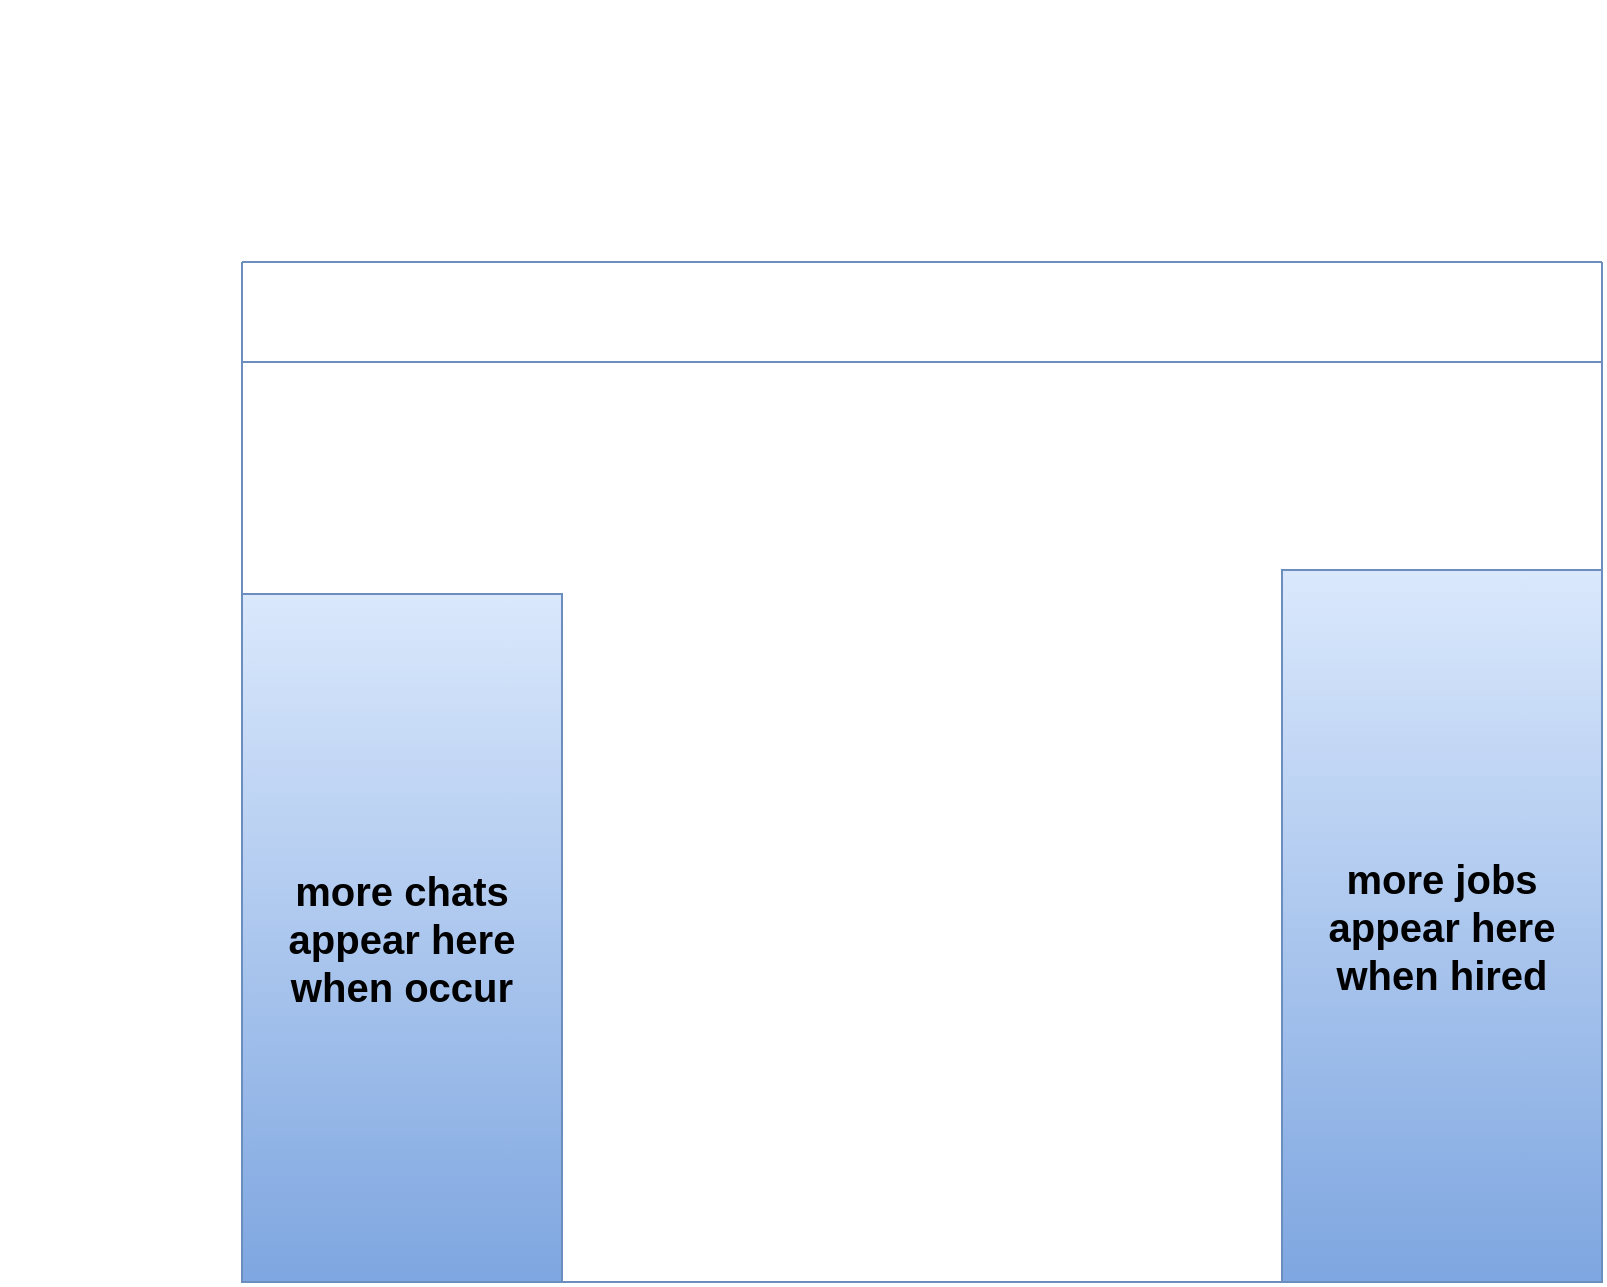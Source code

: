 <mxfile>
    <diagram id="nn8O0DxA68UYDRX-QcxZ" name="Page-1">
        <mxGraphModel dx="990" dy="575" grid="1" gridSize="10" guides="1" tooltips="1" connect="1" arrows="1" fold="1" page="1" pageScale="1" pageWidth="1100" pageHeight="850" math="0" shadow="0">
            <root>
                <mxCell id="0"/>
                <mxCell id="1" parent="0"/>
                <mxCell id="2" value="&lt;font style=&quot;font-size: 20px&quot;&gt;more chats appear here when occur&lt;/font&gt;" style="text;html=1;strokeColor=#6c8ebf;fillColor=#dae8fc;align=center;verticalAlign=middle;whiteSpace=wrap;rounded=0;gradientColor=#7ea6e0;fontStyle=1;fontColor=#000000;" vertex="1" parent="1">
                    <mxGeometry x="120" y="296" width="160" height="344" as="geometry"/>
                </mxCell>
                <mxCell id="3" value="&lt;span style=&quot;font-size: 20px&quot;&gt;more jobs appear here when hired&lt;/span&gt;" style="text;html=1;strokeColor=#6c8ebf;fillColor=#dae8fc;align=center;verticalAlign=middle;whiteSpace=wrap;rounded=0;gradientColor=#7ea6e0;fontStyle=1;fontColor=#000000;" vertex="1" parent="1">
                    <mxGeometry x="640" y="284" width="160" height="356" as="geometry"/>
                </mxCell>
                <mxCell id="4" value="" style="endArrow=none;html=1;fillColor=#dae8fc;strokeColor=#6c8ebf;gradientColor=#7ea6e0;fontStyle=1;fontColor=#000000;" edge="1" parent="1">
                    <mxGeometry width="50" height="50" relative="1" as="geometry">
                        <mxPoint x="120" y="640" as="sourcePoint"/>
                        <mxPoint x="120" y="130" as="targetPoint"/>
                    </mxGeometry>
                </mxCell>
                <mxCell id="5" value="" style="endArrow=none;html=1;fillColor=#dae8fc;strokeColor=#6c8ebf;gradientColor=#7ea6e0;fontStyle=1;fontColor=#000000;" edge="1" parent="1">
                    <mxGeometry width="50" height="50" relative="1" as="geometry">
                        <mxPoint x="800" y="640" as="sourcePoint"/>
                        <mxPoint x="800" y="130" as="targetPoint"/>
                    </mxGeometry>
                </mxCell>
                <mxCell id="6" value="" style="endArrow=none;html=1;fillColor=#dae8fc;strokeColor=#6c8ebf;gradientColor=#7ea6e0;fontStyle=1;fontColor=#000000;" edge="1" parent="1">
                    <mxGeometry width="50" height="50" relative="1" as="geometry">
                        <mxPoint x="120" y="640" as="sourcePoint"/>
                        <mxPoint x="800" y="640" as="targetPoint"/>
                    </mxGeometry>
                </mxCell>
                <mxCell id="7" value="" style="endArrow=none;html=1;fillColor=#dae8fc;strokeColor=#6c8ebf;gradientColor=#7ea6e0;fontStyle=1;fontColor=#000000;" edge="1" parent="1">
                    <mxGeometry width="50" height="50" relative="1" as="geometry">
                        <mxPoint x="800" y="130" as="sourcePoint"/>
                        <mxPoint x="120" y="130" as="targetPoint"/>
                    </mxGeometry>
                </mxCell>
                <mxCell id="8" value="" style="endArrow=none;html=1;fillColor=#dae8fc;strokeColor=#6c8ebf;gradientColor=#7ea6e0;fontStyle=1;fontColor=#000000;" edge="1" parent="1">
                    <mxGeometry width="50" height="50" relative="1" as="geometry">
                        <mxPoint x="800" y="180" as="sourcePoint"/>
                        <mxPoint x="120" y="180" as="targetPoint"/>
                    </mxGeometry>
                </mxCell>
                <mxCell id="9" value="" style="swimlane;fontStyle=1;childLayout=stackLayout;horizontal=1;startSize=26;horizontalStack=0;resizeParent=1;resizeParentMax=0;resizeLast=0;collapsible=1;marginBottom=0;fillColor=#dae8fc;strokeColor=#6c8ebf;gradientColor=#7ea6e0;fontColor=#000000;align=center;" vertex="1" parent="1">
<<<<<<< HEAD
                    <mxGeometry x="280" y="180" width="360" height="220" as="geometry"/>
=======
                    <mxGeometry x="280" y="220" width="360" height="420" as="geometry"/>
>>>>>>> b911916db8fc0dc9afbdc269ecf42104405b524d
                </mxCell>
                <mxCell id="10" value="                             User Name&#10;                             Success Rate&#10;                             Reviews *********&#10;                             Available in 3 hours&#10;                             Rate: $35 hr&#10;                             Skill: Laborer" style="text;strokeColor=#6c8ebf;fillColor=#dae8fc;align=left;verticalAlign=top;spacingLeft=4;spacingRight=4;overflow=hidden;rotatable=0;points=[[0,0.5],[1,0.5]];portConstraint=eastwest;gradientColor=#7ea6e0;fontStyle=1;fontColor=#000000;" vertex="1" parent="9">
                    <mxGeometry y="26" width="360" height="134" as="geometry"/>
                </mxCell>
<<<<<<< HEAD
                <mxCell id="11" value="Jobs" style="text;strokeColor=#6c8ebf;fillColor=#dae8fc;align=left;verticalAlign=top;spacingLeft=4;spacingRight=4;overflow=hidden;rotatable=0;points=[[0,0.5],[1,0.5]];portConstraint=eastwest;gradientColor=#7ea6e0;fontStyle=1;fontColor=#000000;" vertex="1" parent="9">
                    <mxGeometry y="160" width="360" height="30" as="geometry"/>
                </mxCell>
                <mxCell id="12" value="Projects" style="text;strokeColor=#6c8ebf;fillColor=#dae8fc;align=left;verticalAlign=top;spacingLeft=4;spacingRight=4;overflow=hidden;rotatable=0;points=[[0,0.5],[1,0.5]];portConstraint=eastwest;gradientColor=#7ea6e0;fontStyle=1;fontColor=#000000;" vertex="1" parent="9">
                    <mxGeometry y="190" width="360" height="30" as="geometry"/>
=======
                <mxCell id="11" value="                             User Name&#10;                             Success Rate&#10;                             Reviews *********&#10;                             Available in 3 hours&#10;                             Rate: $35 hr&#10;                             Skill: Laborer" style="text;strokeColor=#6c8ebf;fillColor=#dae8fc;align=left;verticalAlign=top;spacingLeft=4;spacingRight=4;overflow=hidden;rotatable=0;points=[[0,0.5],[1,0.5]];portConstraint=eastwest;gradientColor=#7ea6e0;fontStyle=1;fontColor=#000000;" vertex="1" parent="9">
                    <mxGeometry y="160" width="360" height="150" as="geometry"/>
                </mxCell>
                <mxCell id="12" value="                             User Name&#10;                             Success Rate&#10;                             Reviews *********&#10;                             Available in 3 hours&#10;                             Rate: $35 hr&#10;                             Skill: Laborer" style="text;strokeColor=#6c8ebf;fillColor=#dae8fc;align=left;verticalAlign=top;spacingLeft=4;spacingRight=4;overflow=hidden;rotatable=0;points=[[0,0.5],[1,0.5]];portConstraint=eastwest;gradientColor=#7ea6e0;fontStyle=1;fontColor=#000000;" vertex="1" parent="9">
                    <mxGeometry y="310" width="360" height="110" as="geometry"/>
>>>>>>> b911916db8fc0dc9afbdc269ecf42104405b524d
                </mxCell>
                <mxCell id="13" value="Chat" style="swimlane;fontStyle=1;childLayout=stackLayout;horizontal=1;startSize=26;horizontalStack=0;resizeParent=1;resizeParentMax=0;resizeLast=0;collapsible=1;marginBottom=0;align=center;fillColor=#dae8fc;strokeColor=#6c8ebf;gradientColor=#7ea6e0;fontColor=#000000;" vertex="1" parent="1">
                    <mxGeometry x="120" y="180" width="160" height="170" as="geometry"/>
                </mxCell>
                <mxCell id="14" value="             Chat message&#10;             Time" style="text;strokeColor=#6c8ebf;fillColor=#dae8fc;align=left;verticalAlign=top;spacingLeft=4;spacingRight=4;overflow=hidden;rotatable=0;points=[[0,0.5],[1,0.5]];portConstraint=eastwest;gradientColor=#7ea6e0;fontStyle=1;fontColor=#000000;" vertex="1" parent="13">
                    <mxGeometry y="26" width="160" height="44" as="geometry"/>
                </mxCell>
                <mxCell id="15" value="             Chat message&#10;             Time" style="text;strokeColor=#6c8ebf;fillColor=#dae8fc;align=left;verticalAlign=top;spacingLeft=4;spacingRight=4;overflow=hidden;rotatable=0;points=[[0,0.5],[1,0.5]];portConstraint=eastwest;gradientColor=#7ea6e0;fontStyle=1;fontColor=#000000;" vertex="1" parent="13">
                    <mxGeometry y="70" width="160" height="50" as="geometry"/>
                </mxCell>
                <mxCell id="16" value="             Chat message&#10;             Time" style="text;strokeColor=#6c8ebf;fillColor=#dae8fc;align=left;verticalAlign=top;spacingLeft=4;spacingRight=4;overflow=hidden;rotatable=0;points=[[0,0.5],[1,0.5]];portConstraint=eastwest;gradientColor=#7ea6e0;fontStyle=1;fontColor=#000000;" vertex="1" parent="13">
                    <mxGeometry y="120" width="160" height="50" as="geometry"/>
                </mxCell>
                <mxCell id="17" value="&lt;font style=&quot;font-size: 20px&quot;&gt;Wurklo&lt;/font&gt;" style="text;html=1;strokeColor=#6c8ebf;fillColor=#dae8fc;align=center;verticalAlign=middle;whiteSpace=wrap;rounded=0;gradientColor=#7ea6e0;fontStyle=1;fontColor=#000000;" vertex="1" parent="1">
                    <mxGeometry x="120" y="130" width="160" height="50" as="geometry"/>
                </mxCell>
                <mxCell id="18" value="Schedule" style="swimlane;fontStyle=1;childLayout=stackLayout;horizontal=1;startSize=26;horizontalStack=0;resizeParent=1;resizeParentMax=0;resizeLast=0;collapsible=1;marginBottom=0;align=center;fillColor=#dae8fc;strokeColor=#6c8ebf;gradientColor=#7ea6e0;fontColor=#000000;" vertex="1" parent="1">
                    <mxGeometry x="640" y="180" width="160" height="170" as="geometry"/>
                </mxCell>
                <mxCell id="19" value="Job name&#10;Time" style="text;strokeColor=#6c8ebf;fillColor=#dae8fc;align=center;verticalAlign=top;spacingLeft=4;spacingRight=4;overflow=hidden;rotatable=0;points=[[0,0.5],[1,0.5]];portConstraint=eastwest;gradientColor=#7ea6e0;fontStyle=1;fontColor=#000000;" vertex="1" parent="18">
                    <mxGeometry y="26" width="160" height="44" as="geometry"/>
                </mxCell>
                <mxCell id="20" value="Job name&#10;Time" style="text;strokeColor=#6c8ebf;fillColor=#dae8fc;align=center;verticalAlign=top;spacingLeft=4;spacingRight=4;overflow=hidden;rotatable=0;points=[[0,0.5],[1,0.5]];portConstraint=eastwest;gradientColor=#7ea6e0;fontStyle=1;fontColor=#000000;" vertex="1" parent="18">
                    <mxGeometry y="70" width="160" height="50" as="geometry"/>
                </mxCell>
                <mxCell id="21" value="Job name&#10;Time" style="text;strokeColor=#6c8ebf;fillColor=#dae8fc;align=center;verticalAlign=top;spacingLeft=4;spacingRight=4;overflow=hidden;rotatable=0;points=[[0,0.5],[1,0.5]];portConstraint=eastwest;gradientColor=#7ea6e0;fontStyle=1;fontColor=#000000;" vertex="1" parent="18">
                    <mxGeometry y="120" width="160" height="50" as="geometry"/>
                </mxCell>
                <mxCell id="22" value="&amp;nbsp; &amp;nbsp; &amp;nbsp; User name" style="text;html=1;strokeColor=#6c8ebf;fillColor=#dae8fc;align=center;verticalAlign=middle;whiteSpace=wrap;rounded=0;gradientColor=#7ea6e0;fontStyle=1;fontColor=#000000;" vertex="1" parent="1">
                    <mxGeometry x="640" y="130" width="160" height="50" as="geometry"/>
                </mxCell>
                <mxCell id="23" value="Home Icon" style="rounded=1;whiteSpace=wrap;html=1;align=center;fillColor=#dae8fc;strokeColor=#6c8ebf;fontStyle=1;gradientColor=#7ea6e0;fontColor=#000000;" vertex="1" parent="1">
                    <mxGeometry x="280" y="130" width="90" height="50" as="geometry"/>
                </mxCell>
<<<<<<< HEAD
                <mxCell id="24" value="Profile Icon" style="rounded=1;whiteSpace=wrap;html=1;align=center;fillColor=#dae8fc;strokeColor=#6c8ebf;fontStyle=1;fontColor=#000000;gradientColor=#19E083;" vertex="1" parent="1">
                    <mxGeometry x="370" y="130" width="80" height="50" as="geometry"/>
                </mxCell>
                <mxCell id="25" value="Search Wurkers Icon" style="rounded=1;whiteSpace=wrap;html=1;align=center;fillColor=#dae8fc;strokeColor=#6c8ebf;fontStyle=1;gradientColor=#7ea6e0;fontColor=#000000;" vertex="1" parent="1">
=======
                <mxCell id="24" value="Profile Icon" style="rounded=1;whiteSpace=wrap;html=1;align=center;fillColor=#dae8fc;strokeColor=#6c8ebf;fontStyle=1;gradientColor=#7ea6e0;fontColor=#000000;" vertex="1" parent="1">
                    <mxGeometry x="370" y="130" width="80" height="50" as="geometry"/>
                </mxCell>
                <mxCell id="25" value="Search Wurkers Icon" style="rounded=1;whiteSpace=wrap;html=1;align=center;fillColor=#dae8fc;strokeColor=#6c8ebf;fontStyle=1;fontColor=#000000;gradientColor=#19E083;" vertex="1" parent="1">
>>>>>>> b911916db8fc0dc9afbdc269ecf42104405b524d
                    <mxGeometry x="450" y="130" width="90" height="50" as="geometry"/>
                </mxCell>
                <mxCell id="26" value="Search Projects Icon" style="rounded=1;whiteSpace=wrap;html=1;align=center;fillColor=#dae8fc;strokeColor=#6c8ebf;gradientColor=#7ea6e0;fontStyle=1;fontColor=#000000;" vertex="1" parent="1">
                    <mxGeometry x="540" y="130" width="100" height="50" as="geometry"/>
                </mxCell>
                <mxCell id="27" value="user" style="ellipse;whiteSpace=wrap;html=1;aspect=fixed;fillColor=#dae8fc;strokeColor=#6c8ebf;gradientColor=#7ea6e0;fontStyle=1;fontColor=#000000;" vertex="1" parent="1">
                    <mxGeometry x="650" y="135" width="40" height="40" as="geometry"/>
                </mxCell>
                <mxCell id="28" value="user" style="ellipse;whiteSpace=wrap;html=1;aspect=fixed;fillColor=#dae8fc;strokeColor=#6c8ebf;gradientColor=#7ea6e0;fontStyle=1;fontColor=#000000;" vertex="1" parent="1">
                    <mxGeometry x="643" y="208" width="40" height="40" as="geometry"/>
                </mxCell>
                <mxCell id="29" value="user" style="ellipse;whiteSpace=wrap;html=1;aspect=fixed;fillColor=#dae8fc;strokeColor=#6c8ebf;gradientColor=#7ea6e0;fontStyle=1;fontColor=#000000;" vertex="1" parent="1">
                    <mxGeometry x="643" y="254" width="40" height="40" as="geometry"/>
                </mxCell>
                <mxCell id="30" value="user" style="ellipse;whiteSpace=wrap;html=1;aspect=fixed;fillColor=#dae8fc;strokeColor=#6c8ebf;gradientColor=#7ea6e0;fontStyle=1;fontColor=#000000;" vertex="1" parent="1">
                    <mxGeometry x="644" y="304" width="40" height="40" as="geometry"/>
                </mxCell>
                <mxCell id="31" value="user" style="ellipse;whiteSpace=wrap;html=1;aspect=fixed;fillColor=#dae8fc;strokeColor=#6c8ebf;gradientColor=#7ea6e0;fontStyle=1;fontColor=#000000;" vertex="1" parent="1">
                    <mxGeometry x="124" y="208" width="40" height="40" as="geometry"/>
                </mxCell>
                <mxCell id="32" value="user" style="ellipse;whiteSpace=wrap;html=1;aspect=fixed;fillColor=#dae8fc;strokeColor=#6c8ebf;gradientColor=#7ea6e0;fontStyle=1;fontColor=#000000;" vertex="1" parent="1">
                    <mxGeometry x="124" y="254" width="40" height="40" as="geometry"/>
                </mxCell>
                <mxCell id="33" value="user" style="ellipse;whiteSpace=wrap;html=1;aspect=fixed;fillColor=#dae8fc;strokeColor=#6c8ebf;gradientColor=#7ea6e0;fontStyle=1;fontColor=#000000;" vertex="1" parent="1">
                    <mxGeometry x="124" y="305" width="40" height="40" as="geometry"/>
                </mxCell>
                <mxCell id="34" value="" style="rounded=1;whiteSpace=wrap;html=1;fontColor=#000000;gradientColor=#19E083;align=left;" vertex="1" parent="1">
<<<<<<< HEAD
                    <mxGeometry x="280" y="207" width="100" height="133" as="geometry"/>
                </mxCell>
                <mxCell id="35" value="" style="shape=actor;whiteSpace=wrap;html=1;fontColor=#000000;gradientColor=#19E083;align=left;" vertex="1" parent="1">
                    <mxGeometry x="290" y="220" width="80" height="110" as="geometry"/>
                </mxCell>
                <mxCell id="42" value="Associates" style="text;strokeColor=#6c8ebf;fillColor=#dae8fc;align=left;verticalAlign=top;spacingLeft=4;spacingRight=4;overflow=hidden;rotatable=0;points=[[0,0.5],[1,0.5]];portConstraint=eastwest;gradientColor=#7ea6e0;fontStyle=1;fontColor=#000000;" vertex="1" parent="1">
                    <mxGeometry x="280" y="400" width="360" height="30" as="geometry"/>
                </mxCell>
                <mxCell id="43" value="Schedule" style="text;strokeColor=#6c8ebf;fillColor=#dae8fc;align=left;verticalAlign=top;spacingLeft=4;spacingRight=4;overflow=hidden;rotatable=0;points=[[0,0.5],[1,0.5]];portConstraint=eastwest;gradientColor=#7ea6e0;fontStyle=1;fontColor=#000000;" vertex="1" parent="1">
                    <mxGeometry x="280" y="430" width="360" height="30" as="geometry"/>
                </mxCell>
                <mxCell id="44" value="Chat" style="text;strokeColor=#6c8ebf;fillColor=#dae8fc;align=left;verticalAlign=top;spacingLeft=4;spacingRight=4;overflow=hidden;rotatable=0;points=[[0,0.5],[1,0.5]];portConstraint=eastwest;gradientColor=#7ea6e0;fontStyle=1;fontColor=#000000;" vertex="1" parent="1">
                    <mxGeometry x="280" y="460" width="360" height="30" as="geometry"/>
                </mxCell>
                <mxCell id="45" value="Mentor" style="text;strokeColor=#6c8ebf;fillColor=#dae8fc;align=left;verticalAlign=top;spacingLeft=4;spacingRight=4;overflow=hidden;rotatable=0;points=[[0,0.5],[1,0.5]];portConstraint=eastwest;gradientColor=#7ea6e0;fontStyle=1;fontColor=#000000;" vertex="1" parent="1">
                    <mxGeometry x="280" y="490" width="360" height="30" as="geometry"/>
                </mxCell>
                <mxCell id="46" value="Legal" style="text;strokeColor=#6c8ebf;fillColor=#dae8fc;align=left;verticalAlign=top;spacingLeft=4;spacingRight=4;overflow=hidden;rotatable=0;points=[[0,0.5],[1,0.5]];portConstraint=eastwest;gradientColor=#7ea6e0;fontStyle=1;fontColor=#000000;" vertex="1" parent="1">
                    <mxGeometry x="280" y="520" width="360" height="30" as="geometry"/>
                </mxCell>
                <mxCell id="47" value="Accounting" style="text;strokeColor=#6c8ebf;fillColor=#dae8fc;align=left;verticalAlign=top;spacingLeft=4;spacingRight=4;overflow=hidden;rotatable=0;points=[[0,0.5],[1,0.5]];portConstraint=eastwest;gradientColor=#7ea6e0;fontStyle=1;fontColor=#000000;" vertex="1" parent="1">
                    <mxGeometry x="280" y="550" width="360" height="30" as="geometry"/>
                </mxCell>
                <mxCell id="48" value="Insurance" style="text;strokeColor=#6c8ebf;fillColor=#dae8fc;align=left;verticalAlign=top;spacingLeft=4;spacingRight=4;overflow=hidden;rotatable=0;points=[[0,0.5],[1,0.5]];portConstraint=eastwest;gradientColor=#7ea6e0;fontStyle=1;fontColor=#000000;" vertex="1" parent="1">
                    <mxGeometry x="280" y="580" width="360" height="30" as="geometry"/>
                </mxCell>
                <mxCell id="49" value="Marketing" style="text;strokeColor=#6c8ebf;fillColor=#dae8fc;align=left;verticalAlign=top;spacingLeft=4;spacingRight=4;overflow=hidden;rotatable=0;points=[[0,0.5],[1,0.5]];portConstraint=eastwest;gradientColor=#7ea6e0;fontStyle=1;fontColor=#000000;" vertex="1" parent="1">
                    <mxGeometry x="280" y="610" width="360" height="30" as="geometry"/>
=======
                    <mxGeometry x="280" y="247" width="100" height="133" as="geometry"/>
                </mxCell>
                <mxCell id="35" value="" style="shape=actor;whiteSpace=wrap;html=1;fontColor=#000000;gradientColor=#19E083;align=left;" vertex="1" parent="1">
                    <mxGeometry x="290" y="260" width="80" height="110" as="geometry"/>
                </mxCell>
                <mxCell id="36" value="" style="rounded=1;whiteSpace=wrap;html=1;fontColor=#000000;gradientColor=#19E083;align=left;" vertex="1" parent="1">
                    <mxGeometry x="280" y="380" width="100" height="150" as="geometry"/>
                </mxCell>
                <mxCell id="37" value="" style="shape=actor;whiteSpace=wrap;html=1;fontColor=#000000;gradientColor=#19E083;align=left;" vertex="1" parent="1">
                    <mxGeometry x="290" y="390" width="80" height="130" as="geometry"/>
                </mxCell>
                <mxCell id="38" value="" style="rounded=1;whiteSpace=wrap;html=1;fontColor=#000000;gradientColor=#19E083;align=left;" vertex="1" parent="1">
                    <mxGeometry x="280" y="530" width="100" height="110" as="geometry"/>
                </mxCell>
                <mxCell id="39" value="" style="shape=actor;whiteSpace=wrap;html=1;fontColor=#000000;gradientColor=#19E083;align=left;" vertex="1" parent="1">
                    <mxGeometry x="290" y="540" width="80" height="100" as="geometry"/>
                </mxCell>
                <mxCell id="40" value="" style="rounded=0;whiteSpace=wrap;html=1;gradientColor=#7ea6e0;fillColor=#dae8fc;strokeColor=#6c8ebf;" vertex="1" parent="1">
                    <mxGeometry x="280" y="180" width="360" height="40" as="geometry"/>
                </mxCell>
                <mxCell id="41" value="&lt;font style=&quot;font-size: 12px&quot; color=&quot;#000000&quot;&gt;&lt;b&gt;Type wurker skill, name, or now ...&lt;/b&gt;&lt;/font&gt;" style="rounded=1;whiteSpace=wrap;html=1;gradientColor=#7ea6e0;fillColor=#dae8fc;strokeColor=#6c8ebf;align=left;" vertex="1" parent="1">
                    <mxGeometry x="290" y="185" width="340" height="30" as="geometry"/>
>>>>>>> b911916db8fc0dc9afbdc269ecf42104405b524d
                </mxCell>
            </root>
        </mxGraphModel>
    </diagram>
</mxfile>